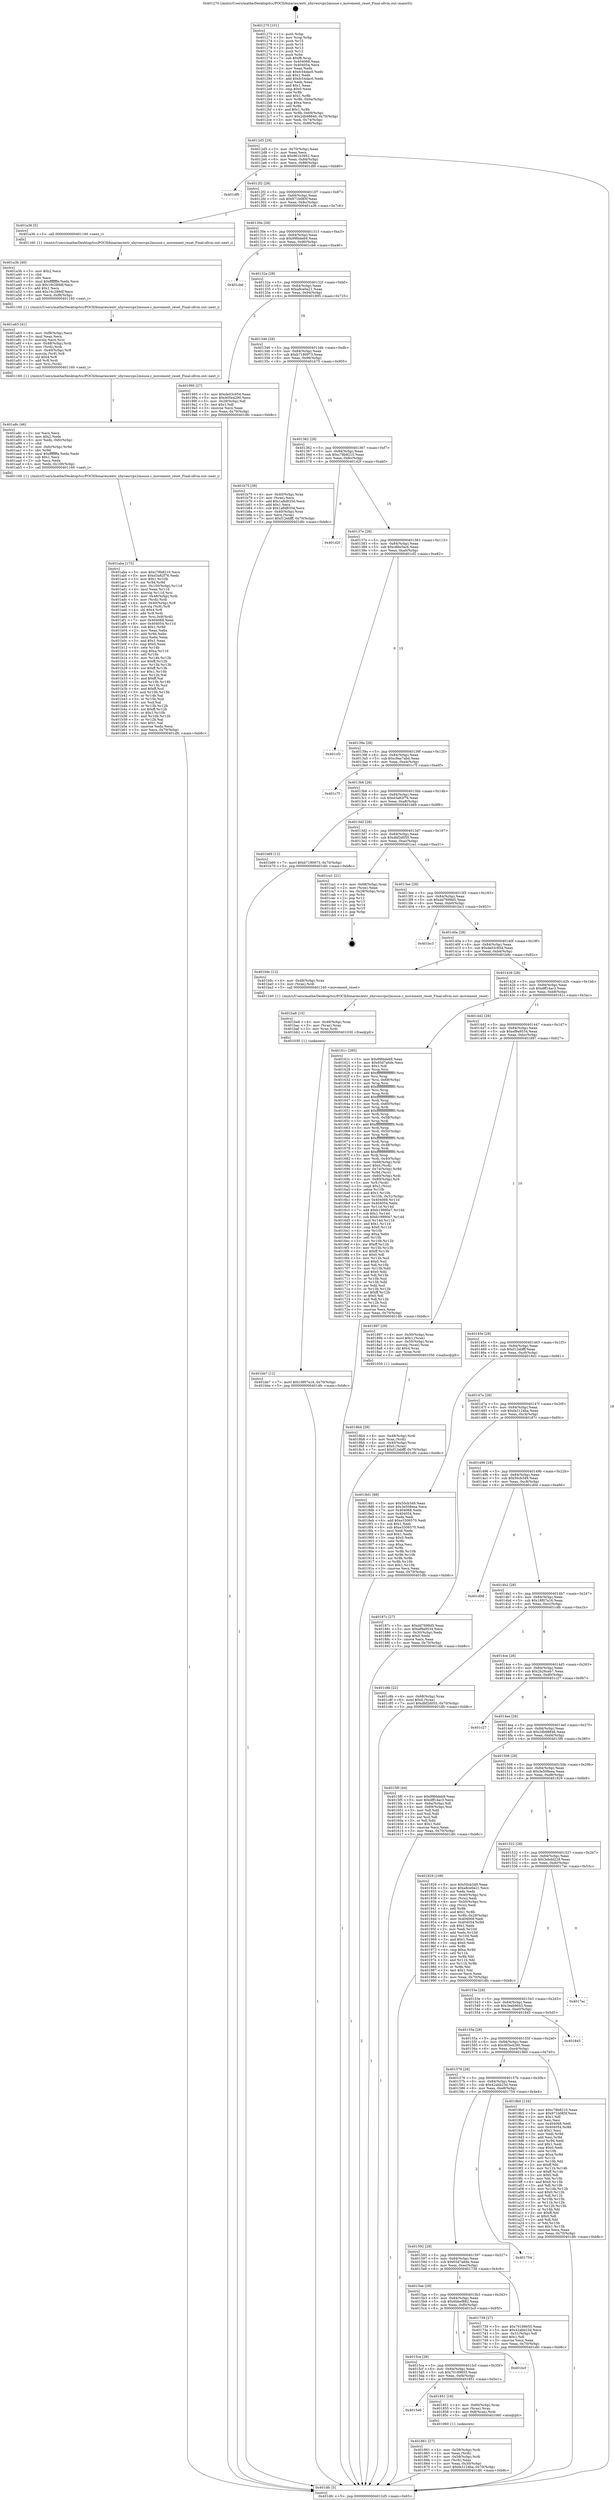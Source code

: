digraph "0x401270" {
  label = "0x401270 (/mnt/c/Users/mathe/Desktop/tcc/POCII/binaries/extr_xhyvesrcps2mouse.c_movement_reset_Final-ollvm.out::main(0))"
  labelloc = "t"
  node[shape=record]

  Entry [label="",width=0.3,height=0.3,shape=circle,fillcolor=black,style=filled]
  "0x4012d5" [label="{
     0x4012d5 [29]\l
     | [instrs]\l
     &nbsp;&nbsp;0x4012d5 \<+3\>: mov -0x70(%rbp),%eax\l
     &nbsp;&nbsp;0x4012d8 \<+2\>: mov %eax,%ecx\l
     &nbsp;&nbsp;0x4012da \<+6\>: sub $0x961b3952,%ecx\l
     &nbsp;&nbsp;0x4012e0 \<+6\>: mov %eax,-0x84(%rbp)\l
     &nbsp;&nbsp;0x4012e6 \<+6\>: mov %ecx,-0x88(%rbp)\l
     &nbsp;&nbsp;0x4012ec \<+6\>: je 0000000000401df0 \<main+0xb80\>\l
  }"]
  "0x401df0" [label="{
     0x401df0\l
  }", style=dashed]
  "0x4012f2" [label="{
     0x4012f2 [28]\l
     | [instrs]\l
     &nbsp;&nbsp;0x4012f2 \<+5\>: jmp 00000000004012f7 \<main+0x87\>\l
     &nbsp;&nbsp;0x4012f7 \<+6\>: mov -0x84(%rbp),%eax\l
     &nbsp;&nbsp;0x4012fd \<+5\>: sub $0x971b085f,%eax\l
     &nbsp;&nbsp;0x401302 \<+6\>: mov %eax,-0x8c(%rbp)\l
     &nbsp;&nbsp;0x401308 \<+6\>: je 0000000000401a36 \<main+0x7c6\>\l
  }"]
  Exit [label="",width=0.3,height=0.3,shape=circle,fillcolor=black,style=filled,peripheries=2]
  "0x401a36" [label="{
     0x401a36 [5]\l
     | [instrs]\l
     &nbsp;&nbsp;0x401a36 \<+5\>: call 0000000000401160 \<next_i\>\l
     | [calls]\l
     &nbsp;&nbsp;0x401160 \{1\} (/mnt/c/Users/mathe/Desktop/tcc/POCII/binaries/extr_xhyvesrcps2mouse.c_movement_reset_Final-ollvm.out::next_i)\l
  }"]
  "0x40130e" [label="{
     0x40130e [28]\l
     | [instrs]\l
     &nbsp;&nbsp;0x40130e \<+5\>: jmp 0000000000401313 \<main+0xa3\>\l
     &nbsp;&nbsp;0x401313 \<+6\>: mov -0x84(%rbp),%eax\l
     &nbsp;&nbsp;0x401319 \<+5\>: sub $0x99fddeb9,%eax\l
     &nbsp;&nbsp;0x40131e \<+6\>: mov %eax,-0x90(%rbp)\l
     &nbsp;&nbsp;0x401324 \<+6\>: je 0000000000401cb6 \<main+0xa46\>\l
  }"]
  "0x401bb7" [label="{
     0x401bb7 [12]\l
     | [instrs]\l
     &nbsp;&nbsp;0x401bb7 \<+7\>: movl $0x18f07a16,-0x70(%rbp)\l
     &nbsp;&nbsp;0x401bbe \<+5\>: jmp 0000000000401dfc \<main+0xb8c\>\l
  }"]
  "0x401cb6" [label="{
     0x401cb6\l
  }", style=dashed]
  "0x40132a" [label="{
     0x40132a [28]\l
     | [instrs]\l
     &nbsp;&nbsp;0x40132a \<+5\>: jmp 000000000040132f \<main+0xbf\>\l
     &nbsp;&nbsp;0x40132f \<+6\>: mov -0x84(%rbp),%eax\l
     &nbsp;&nbsp;0x401335 \<+5\>: sub $0xa8ce0a21,%eax\l
     &nbsp;&nbsp;0x40133a \<+6\>: mov %eax,-0x94(%rbp)\l
     &nbsp;&nbsp;0x401340 \<+6\>: je 0000000000401995 \<main+0x725\>\l
  }"]
  "0x401ba8" [label="{
     0x401ba8 [15]\l
     | [instrs]\l
     &nbsp;&nbsp;0x401ba8 \<+4\>: mov -0x48(%rbp),%rax\l
     &nbsp;&nbsp;0x401bac \<+3\>: mov (%rax),%rax\l
     &nbsp;&nbsp;0x401baf \<+3\>: mov %rax,%rdi\l
     &nbsp;&nbsp;0x401bb2 \<+5\>: call 0000000000401030 \<free@plt\>\l
     | [calls]\l
     &nbsp;&nbsp;0x401030 \{1\} (unknown)\l
  }"]
  "0x401995" [label="{
     0x401995 [27]\l
     | [instrs]\l
     &nbsp;&nbsp;0x401995 \<+5\>: mov $0xde03c954,%eax\l
     &nbsp;&nbsp;0x40199a \<+5\>: mov $0x405e4290,%ecx\l
     &nbsp;&nbsp;0x40199f \<+3\>: mov -0x29(%rbp),%dl\l
     &nbsp;&nbsp;0x4019a2 \<+3\>: test $0x1,%dl\l
     &nbsp;&nbsp;0x4019a5 \<+3\>: cmovne %ecx,%eax\l
     &nbsp;&nbsp;0x4019a8 \<+3\>: mov %eax,-0x70(%rbp)\l
     &nbsp;&nbsp;0x4019ab \<+5\>: jmp 0000000000401dfc \<main+0xb8c\>\l
  }"]
  "0x401346" [label="{
     0x401346 [28]\l
     | [instrs]\l
     &nbsp;&nbsp;0x401346 \<+5\>: jmp 000000000040134b \<main+0xdb\>\l
     &nbsp;&nbsp;0x40134b \<+6\>: mov -0x84(%rbp),%eax\l
     &nbsp;&nbsp;0x401351 \<+5\>: sub $0xb7180973,%eax\l
     &nbsp;&nbsp;0x401356 \<+6\>: mov %eax,-0x98(%rbp)\l
     &nbsp;&nbsp;0x40135c \<+6\>: je 0000000000401b75 \<main+0x905\>\l
  }"]
  "0x401aba" [label="{
     0x401aba [175]\l
     | [instrs]\l
     &nbsp;&nbsp;0x401aba \<+5\>: mov $0xc78b8210,%ecx\l
     &nbsp;&nbsp;0x401abf \<+5\>: mov $0xd3a82f76,%edx\l
     &nbsp;&nbsp;0x401ac4 \<+3\>: mov $0x1,%r10b\l
     &nbsp;&nbsp;0x401ac7 \<+3\>: xor %r9d,%r9d\l
     &nbsp;&nbsp;0x401aca \<+7\>: mov -0x100(%rbp),%r11d\l
     &nbsp;&nbsp;0x401ad1 \<+4\>: imul %eax,%r11d\l
     &nbsp;&nbsp;0x401ad5 \<+3\>: movslq %r11d,%rsi\l
     &nbsp;&nbsp;0x401ad8 \<+4\>: mov -0x48(%rbp),%rdi\l
     &nbsp;&nbsp;0x401adc \<+3\>: mov (%rdi),%rdi\l
     &nbsp;&nbsp;0x401adf \<+4\>: mov -0x40(%rbp),%r8\l
     &nbsp;&nbsp;0x401ae3 \<+3\>: movslq (%r8),%r8\l
     &nbsp;&nbsp;0x401ae6 \<+4\>: shl $0x4,%r8\l
     &nbsp;&nbsp;0x401aea \<+3\>: add %r8,%rdi\l
     &nbsp;&nbsp;0x401aed \<+4\>: mov %rsi,0x8(%rdi)\l
     &nbsp;&nbsp;0x401af1 \<+7\>: mov 0x404068,%eax\l
     &nbsp;&nbsp;0x401af8 \<+8\>: mov 0x404054,%r11d\l
     &nbsp;&nbsp;0x401b00 \<+4\>: sub $0x1,%r9d\l
     &nbsp;&nbsp;0x401b04 \<+2\>: mov %eax,%ebx\l
     &nbsp;&nbsp;0x401b06 \<+3\>: add %r9d,%ebx\l
     &nbsp;&nbsp;0x401b09 \<+3\>: imul %ebx,%eax\l
     &nbsp;&nbsp;0x401b0c \<+3\>: and $0x1,%eax\l
     &nbsp;&nbsp;0x401b0f \<+3\>: cmp $0x0,%eax\l
     &nbsp;&nbsp;0x401b12 \<+4\>: sete %r14b\l
     &nbsp;&nbsp;0x401b16 \<+4\>: cmp $0xa,%r11d\l
     &nbsp;&nbsp;0x401b1a \<+4\>: setl %r15b\l
     &nbsp;&nbsp;0x401b1e \<+3\>: mov %r14b,%r12b\l
     &nbsp;&nbsp;0x401b21 \<+4\>: xor $0xff,%r12b\l
     &nbsp;&nbsp;0x401b25 \<+3\>: mov %r15b,%r13b\l
     &nbsp;&nbsp;0x401b28 \<+4\>: xor $0xff,%r13b\l
     &nbsp;&nbsp;0x401b2c \<+4\>: xor $0x1,%r10b\l
     &nbsp;&nbsp;0x401b30 \<+3\>: mov %r12b,%al\l
     &nbsp;&nbsp;0x401b33 \<+2\>: and $0xff,%al\l
     &nbsp;&nbsp;0x401b35 \<+3\>: and %r10b,%r14b\l
     &nbsp;&nbsp;0x401b38 \<+3\>: mov %r13b,%sil\l
     &nbsp;&nbsp;0x401b3b \<+4\>: and $0xff,%sil\l
     &nbsp;&nbsp;0x401b3f \<+3\>: and %r10b,%r15b\l
     &nbsp;&nbsp;0x401b42 \<+3\>: or %r14b,%al\l
     &nbsp;&nbsp;0x401b45 \<+3\>: or %r15b,%sil\l
     &nbsp;&nbsp;0x401b48 \<+3\>: xor %sil,%al\l
     &nbsp;&nbsp;0x401b4b \<+3\>: or %r13b,%r12b\l
     &nbsp;&nbsp;0x401b4e \<+4\>: xor $0xff,%r12b\l
     &nbsp;&nbsp;0x401b52 \<+4\>: or $0x1,%r10b\l
     &nbsp;&nbsp;0x401b56 \<+3\>: and %r10b,%r12b\l
     &nbsp;&nbsp;0x401b59 \<+3\>: or %r12b,%al\l
     &nbsp;&nbsp;0x401b5c \<+2\>: test $0x1,%al\l
     &nbsp;&nbsp;0x401b5e \<+3\>: cmovne %edx,%ecx\l
     &nbsp;&nbsp;0x401b61 \<+3\>: mov %ecx,-0x70(%rbp)\l
     &nbsp;&nbsp;0x401b64 \<+5\>: jmp 0000000000401dfc \<main+0xb8c\>\l
  }"]
  "0x401b75" [label="{
     0x401b75 [39]\l
     | [instrs]\l
     &nbsp;&nbsp;0x401b75 \<+4\>: mov -0x40(%rbp),%rax\l
     &nbsp;&nbsp;0x401b79 \<+2\>: mov (%rax),%ecx\l
     &nbsp;&nbsp;0x401b7b \<+6\>: add $0x1a8d835d,%ecx\l
     &nbsp;&nbsp;0x401b81 \<+3\>: add $0x1,%ecx\l
     &nbsp;&nbsp;0x401b84 \<+6\>: sub $0x1a8d835d,%ecx\l
     &nbsp;&nbsp;0x401b8a \<+4\>: mov -0x40(%rbp),%rax\l
     &nbsp;&nbsp;0x401b8e \<+2\>: mov %ecx,(%rax)\l
     &nbsp;&nbsp;0x401b90 \<+7\>: movl $0xf12ebfff,-0x70(%rbp)\l
     &nbsp;&nbsp;0x401b97 \<+5\>: jmp 0000000000401dfc \<main+0xb8c\>\l
  }"]
  "0x401362" [label="{
     0x401362 [28]\l
     | [instrs]\l
     &nbsp;&nbsp;0x401362 \<+5\>: jmp 0000000000401367 \<main+0xf7\>\l
     &nbsp;&nbsp;0x401367 \<+6\>: mov -0x84(%rbp),%eax\l
     &nbsp;&nbsp;0x40136d \<+5\>: sub $0xc78b8210,%eax\l
     &nbsp;&nbsp;0x401372 \<+6\>: mov %eax,-0x9c(%rbp)\l
     &nbsp;&nbsp;0x401378 \<+6\>: je 0000000000401d2f \<main+0xabf\>\l
  }"]
  "0x401a8c" [label="{
     0x401a8c [46]\l
     | [instrs]\l
     &nbsp;&nbsp;0x401a8c \<+2\>: xor %ecx,%ecx\l
     &nbsp;&nbsp;0x401a8e \<+5\>: mov $0x2,%edx\l
     &nbsp;&nbsp;0x401a93 \<+6\>: mov %edx,-0xfc(%rbp)\l
     &nbsp;&nbsp;0x401a99 \<+1\>: cltd\l
     &nbsp;&nbsp;0x401a9a \<+7\>: mov -0xfc(%rbp),%r9d\l
     &nbsp;&nbsp;0x401aa1 \<+3\>: idiv %r9d\l
     &nbsp;&nbsp;0x401aa4 \<+6\>: imul $0xfffffffe,%edx,%edx\l
     &nbsp;&nbsp;0x401aaa \<+3\>: sub $0x1,%ecx\l
     &nbsp;&nbsp;0x401aad \<+2\>: sub %ecx,%edx\l
     &nbsp;&nbsp;0x401aaf \<+6\>: mov %edx,-0x100(%rbp)\l
     &nbsp;&nbsp;0x401ab5 \<+5\>: call 0000000000401160 \<next_i\>\l
     | [calls]\l
     &nbsp;&nbsp;0x401160 \{1\} (/mnt/c/Users/mathe/Desktop/tcc/POCII/binaries/extr_xhyvesrcps2mouse.c_movement_reset_Final-ollvm.out::next_i)\l
  }"]
  "0x401d2f" [label="{
     0x401d2f\l
  }", style=dashed]
  "0x40137e" [label="{
     0x40137e [28]\l
     | [instrs]\l
     &nbsp;&nbsp;0x40137e \<+5\>: jmp 0000000000401383 \<main+0x113\>\l
     &nbsp;&nbsp;0x401383 \<+6\>: mov -0x84(%rbp),%eax\l
     &nbsp;&nbsp;0x401389 \<+5\>: sub $0xc88e5ac6,%eax\l
     &nbsp;&nbsp;0x40138e \<+6\>: mov %eax,-0xa0(%rbp)\l
     &nbsp;&nbsp;0x401394 \<+6\>: je 0000000000401cf2 \<main+0xa82\>\l
  }"]
  "0x401a63" [label="{
     0x401a63 [41]\l
     | [instrs]\l
     &nbsp;&nbsp;0x401a63 \<+6\>: mov -0xf8(%rbp),%ecx\l
     &nbsp;&nbsp;0x401a69 \<+3\>: imul %eax,%ecx\l
     &nbsp;&nbsp;0x401a6c \<+3\>: movslq %ecx,%rsi\l
     &nbsp;&nbsp;0x401a6f \<+4\>: mov -0x48(%rbp),%rdi\l
     &nbsp;&nbsp;0x401a73 \<+3\>: mov (%rdi),%rdi\l
     &nbsp;&nbsp;0x401a76 \<+4\>: mov -0x40(%rbp),%r8\l
     &nbsp;&nbsp;0x401a7a \<+3\>: movslq (%r8),%r8\l
     &nbsp;&nbsp;0x401a7d \<+4\>: shl $0x4,%r8\l
     &nbsp;&nbsp;0x401a81 \<+3\>: add %r8,%rdi\l
     &nbsp;&nbsp;0x401a84 \<+3\>: mov %rsi,(%rdi)\l
     &nbsp;&nbsp;0x401a87 \<+5\>: call 0000000000401160 \<next_i\>\l
     | [calls]\l
     &nbsp;&nbsp;0x401160 \{1\} (/mnt/c/Users/mathe/Desktop/tcc/POCII/binaries/extr_xhyvesrcps2mouse.c_movement_reset_Final-ollvm.out::next_i)\l
  }"]
  "0x401cf2" [label="{
     0x401cf2\l
  }", style=dashed]
  "0x40139a" [label="{
     0x40139a [28]\l
     | [instrs]\l
     &nbsp;&nbsp;0x40139a \<+5\>: jmp 000000000040139f \<main+0x12f\>\l
     &nbsp;&nbsp;0x40139f \<+6\>: mov -0x84(%rbp),%eax\l
     &nbsp;&nbsp;0x4013a5 \<+5\>: sub $0xc9aa7abd,%eax\l
     &nbsp;&nbsp;0x4013aa \<+6\>: mov %eax,-0xa4(%rbp)\l
     &nbsp;&nbsp;0x4013b0 \<+6\>: je 0000000000401c7f \<main+0xa0f\>\l
  }"]
  "0x401a3b" [label="{
     0x401a3b [40]\l
     | [instrs]\l
     &nbsp;&nbsp;0x401a3b \<+5\>: mov $0x2,%ecx\l
     &nbsp;&nbsp;0x401a40 \<+1\>: cltd\l
     &nbsp;&nbsp;0x401a41 \<+2\>: idiv %ecx\l
     &nbsp;&nbsp;0x401a43 \<+6\>: imul $0xfffffffe,%edx,%ecx\l
     &nbsp;&nbsp;0x401a49 \<+6\>: sub $0x16c289df,%ecx\l
     &nbsp;&nbsp;0x401a4f \<+3\>: add $0x1,%ecx\l
     &nbsp;&nbsp;0x401a52 \<+6\>: add $0x16c289df,%ecx\l
     &nbsp;&nbsp;0x401a58 \<+6\>: mov %ecx,-0xf8(%rbp)\l
     &nbsp;&nbsp;0x401a5e \<+5\>: call 0000000000401160 \<next_i\>\l
     | [calls]\l
     &nbsp;&nbsp;0x401160 \{1\} (/mnt/c/Users/mathe/Desktop/tcc/POCII/binaries/extr_xhyvesrcps2mouse.c_movement_reset_Final-ollvm.out::next_i)\l
  }"]
  "0x401c7f" [label="{
     0x401c7f\l
  }", style=dashed]
  "0x4013b6" [label="{
     0x4013b6 [28]\l
     | [instrs]\l
     &nbsp;&nbsp;0x4013b6 \<+5\>: jmp 00000000004013bb \<main+0x14b\>\l
     &nbsp;&nbsp;0x4013bb \<+6\>: mov -0x84(%rbp),%eax\l
     &nbsp;&nbsp;0x4013c1 \<+5\>: sub $0xd3a82f76,%eax\l
     &nbsp;&nbsp;0x4013c6 \<+6\>: mov %eax,-0xa8(%rbp)\l
     &nbsp;&nbsp;0x4013cc \<+6\>: je 0000000000401b69 \<main+0x8f9\>\l
  }"]
  "0x4018b4" [label="{
     0x4018b4 [29]\l
     | [instrs]\l
     &nbsp;&nbsp;0x4018b4 \<+4\>: mov -0x48(%rbp),%rdi\l
     &nbsp;&nbsp;0x4018b8 \<+3\>: mov %rax,(%rdi)\l
     &nbsp;&nbsp;0x4018bb \<+4\>: mov -0x40(%rbp),%rax\l
     &nbsp;&nbsp;0x4018bf \<+6\>: movl $0x0,(%rax)\l
     &nbsp;&nbsp;0x4018c5 \<+7\>: movl $0xf12ebfff,-0x70(%rbp)\l
     &nbsp;&nbsp;0x4018cc \<+5\>: jmp 0000000000401dfc \<main+0xb8c\>\l
  }"]
  "0x401b69" [label="{
     0x401b69 [12]\l
     | [instrs]\l
     &nbsp;&nbsp;0x401b69 \<+7\>: movl $0xb7180973,-0x70(%rbp)\l
     &nbsp;&nbsp;0x401b70 \<+5\>: jmp 0000000000401dfc \<main+0xb8c\>\l
  }"]
  "0x4013d2" [label="{
     0x4013d2 [28]\l
     | [instrs]\l
     &nbsp;&nbsp;0x4013d2 \<+5\>: jmp 00000000004013d7 \<main+0x167\>\l
     &nbsp;&nbsp;0x4013d7 \<+6\>: mov -0x84(%rbp),%eax\l
     &nbsp;&nbsp;0x4013dd \<+5\>: sub $0xdbf2d055,%eax\l
     &nbsp;&nbsp;0x4013e2 \<+6\>: mov %eax,-0xac(%rbp)\l
     &nbsp;&nbsp;0x4013e8 \<+6\>: je 0000000000401ca1 \<main+0xa31\>\l
  }"]
  "0x401861" [label="{
     0x401861 [27]\l
     | [instrs]\l
     &nbsp;&nbsp;0x401861 \<+4\>: mov -0x58(%rbp),%rdi\l
     &nbsp;&nbsp;0x401865 \<+2\>: mov %eax,(%rdi)\l
     &nbsp;&nbsp;0x401867 \<+4\>: mov -0x58(%rbp),%rdi\l
     &nbsp;&nbsp;0x40186b \<+2\>: mov (%rdi),%eax\l
     &nbsp;&nbsp;0x40186d \<+3\>: mov %eax,-0x30(%rbp)\l
     &nbsp;&nbsp;0x401870 \<+7\>: movl $0xfa3124ba,-0x70(%rbp)\l
     &nbsp;&nbsp;0x401877 \<+5\>: jmp 0000000000401dfc \<main+0xb8c\>\l
  }"]
  "0x401ca1" [label="{
     0x401ca1 [21]\l
     | [instrs]\l
     &nbsp;&nbsp;0x401ca1 \<+4\>: mov -0x68(%rbp),%rax\l
     &nbsp;&nbsp;0x401ca5 \<+2\>: mov (%rax),%eax\l
     &nbsp;&nbsp;0x401ca7 \<+4\>: lea -0x28(%rbp),%rsp\l
     &nbsp;&nbsp;0x401cab \<+1\>: pop %rbx\l
     &nbsp;&nbsp;0x401cac \<+2\>: pop %r12\l
     &nbsp;&nbsp;0x401cae \<+2\>: pop %r13\l
     &nbsp;&nbsp;0x401cb0 \<+2\>: pop %r14\l
     &nbsp;&nbsp;0x401cb2 \<+2\>: pop %r15\l
     &nbsp;&nbsp;0x401cb4 \<+1\>: pop %rbp\l
     &nbsp;&nbsp;0x401cb5 \<+1\>: ret\l
  }"]
  "0x4013ee" [label="{
     0x4013ee [28]\l
     | [instrs]\l
     &nbsp;&nbsp;0x4013ee \<+5\>: jmp 00000000004013f3 \<main+0x183\>\l
     &nbsp;&nbsp;0x4013f3 \<+6\>: mov -0x84(%rbp),%eax\l
     &nbsp;&nbsp;0x4013f9 \<+5\>: sub $0xdd7699d5,%eax\l
     &nbsp;&nbsp;0x4013fe \<+6\>: mov %eax,-0xb0(%rbp)\l
     &nbsp;&nbsp;0x401404 \<+6\>: je 0000000000401bc3 \<main+0x953\>\l
  }"]
  "0x4015e6" [label="{
     0x4015e6\l
  }", style=dashed]
  "0x401bc3" [label="{
     0x401bc3\l
  }", style=dashed]
  "0x40140a" [label="{
     0x40140a [28]\l
     | [instrs]\l
     &nbsp;&nbsp;0x40140a \<+5\>: jmp 000000000040140f \<main+0x19f\>\l
     &nbsp;&nbsp;0x40140f \<+6\>: mov -0x84(%rbp),%eax\l
     &nbsp;&nbsp;0x401415 \<+5\>: sub $0xde03c954,%eax\l
     &nbsp;&nbsp;0x40141a \<+6\>: mov %eax,-0xb4(%rbp)\l
     &nbsp;&nbsp;0x401420 \<+6\>: je 0000000000401b9c \<main+0x92c\>\l
  }"]
  "0x401851" [label="{
     0x401851 [16]\l
     | [instrs]\l
     &nbsp;&nbsp;0x401851 \<+4\>: mov -0x60(%rbp),%rax\l
     &nbsp;&nbsp;0x401855 \<+3\>: mov (%rax),%rax\l
     &nbsp;&nbsp;0x401858 \<+4\>: mov 0x8(%rax),%rdi\l
     &nbsp;&nbsp;0x40185c \<+5\>: call 0000000000401060 \<atoi@plt\>\l
     | [calls]\l
     &nbsp;&nbsp;0x401060 \{1\} (unknown)\l
  }"]
  "0x401b9c" [label="{
     0x401b9c [12]\l
     | [instrs]\l
     &nbsp;&nbsp;0x401b9c \<+4\>: mov -0x48(%rbp),%rax\l
     &nbsp;&nbsp;0x401ba0 \<+3\>: mov (%rax),%rdi\l
     &nbsp;&nbsp;0x401ba3 \<+5\>: call 0000000000401240 \<movement_reset\>\l
     | [calls]\l
     &nbsp;&nbsp;0x401240 \{1\} (/mnt/c/Users/mathe/Desktop/tcc/POCII/binaries/extr_xhyvesrcps2mouse.c_movement_reset_Final-ollvm.out::movement_reset)\l
  }"]
  "0x401426" [label="{
     0x401426 [28]\l
     | [instrs]\l
     &nbsp;&nbsp;0x401426 \<+5\>: jmp 000000000040142b \<main+0x1bb\>\l
     &nbsp;&nbsp;0x40142b \<+6\>: mov -0x84(%rbp),%eax\l
     &nbsp;&nbsp;0x401431 \<+5\>: sub $0xdff14ac3,%eax\l
     &nbsp;&nbsp;0x401436 \<+6\>: mov %eax,-0xb8(%rbp)\l
     &nbsp;&nbsp;0x40143c \<+6\>: je 000000000040161c \<main+0x3ac\>\l
  }"]
  "0x4015ca" [label="{
     0x4015ca [28]\l
     | [instrs]\l
     &nbsp;&nbsp;0x4015ca \<+5\>: jmp 00000000004015cf \<main+0x35f\>\l
     &nbsp;&nbsp;0x4015cf \<+6\>: mov -0x84(%rbp),%eax\l
     &nbsp;&nbsp;0x4015d5 \<+5\>: sub $0x70189655,%eax\l
     &nbsp;&nbsp;0x4015da \<+6\>: mov %eax,-0xf4(%rbp)\l
     &nbsp;&nbsp;0x4015e0 \<+6\>: je 0000000000401851 \<main+0x5e1\>\l
  }"]
  "0x40161c" [label="{
     0x40161c [285]\l
     | [instrs]\l
     &nbsp;&nbsp;0x40161c \<+5\>: mov $0x99fddeb9,%eax\l
     &nbsp;&nbsp;0x401621 \<+5\>: mov $0x65d7a6de,%ecx\l
     &nbsp;&nbsp;0x401626 \<+2\>: mov $0x1,%dl\l
     &nbsp;&nbsp;0x401628 \<+3\>: mov %rsp,%rsi\l
     &nbsp;&nbsp;0x40162b \<+4\>: add $0xfffffffffffffff0,%rsi\l
     &nbsp;&nbsp;0x40162f \<+3\>: mov %rsi,%rsp\l
     &nbsp;&nbsp;0x401632 \<+4\>: mov %rsi,-0x68(%rbp)\l
     &nbsp;&nbsp;0x401636 \<+3\>: mov %rsp,%rsi\l
     &nbsp;&nbsp;0x401639 \<+4\>: add $0xfffffffffffffff0,%rsi\l
     &nbsp;&nbsp;0x40163d \<+3\>: mov %rsi,%rsp\l
     &nbsp;&nbsp;0x401640 \<+3\>: mov %rsp,%rdi\l
     &nbsp;&nbsp;0x401643 \<+4\>: add $0xfffffffffffffff0,%rdi\l
     &nbsp;&nbsp;0x401647 \<+3\>: mov %rdi,%rsp\l
     &nbsp;&nbsp;0x40164a \<+4\>: mov %rdi,-0x60(%rbp)\l
     &nbsp;&nbsp;0x40164e \<+3\>: mov %rsp,%rdi\l
     &nbsp;&nbsp;0x401651 \<+4\>: add $0xfffffffffffffff0,%rdi\l
     &nbsp;&nbsp;0x401655 \<+3\>: mov %rdi,%rsp\l
     &nbsp;&nbsp;0x401658 \<+4\>: mov %rdi,-0x58(%rbp)\l
     &nbsp;&nbsp;0x40165c \<+3\>: mov %rsp,%rdi\l
     &nbsp;&nbsp;0x40165f \<+4\>: add $0xfffffffffffffff0,%rdi\l
     &nbsp;&nbsp;0x401663 \<+3\>: mov %rdi,%rsp\l
     &nbsp;&nbsp;0x401666 \<+4\>: mov %rdi,-0x50(%rbp)\l
     &nbsp;&nbsp;0x40166a \<+3\>: mov %rsp,%rdi\l
     &nbsp;&nbsp;0x40166d \<+4\>: add $0xfffffffffffffff0,%rdi\l
     &nbsp;&nbsp;0x401671 \<+3\>: mov %rdi,%rsp\l
     &nbsp;&nbsp;0x401674 \<+4\>: mov %rdi,-0x48(%rbp)\l
     &nbsp;&nbsp;0x401678 \<+3\>: mov %rsp,%rdi\l
     &nbsp;&nbsp;0x40167b \<+4\>: add $0xfffffffffffffff0,%rdi\l
     &nbsp;&nbsp;0x40167f \<+3\>: mov %rdi,%rsp\l
     &nbsp;&nbsp;0x401682 \<+4\>: mov %rdi,-0x40(%rbp)\l
     &nbsp;&nbsp;0x401686 \<+4\>: mov -0x68(%rbp),%rdi\l
     &nbsp;&nbsp;0x40168a \<+6\>: movl $0x0,(%rdi)\l
     &nbsp;&nbsp;0x401690 \<+4\>: mov -0x74(%rbp),%r8d\l
     &nbsp;&nbsp;0x401694 \<+3\>: mov %r8d,(%rsi)\l
     &nbsp;&nbsp;0x401697 \<+4\>: mov -0x60(%rbp),%rdi\l
     &nbsp;&nbsp;0x40169b \<+4\>: mov -0x80(%rbp),%r9\l
     &nbsp;&nbsp;0x40169f \<+3\>: mov %r9,(%rdi)\l
     &nbsp;&nbsp;0x4016a2 \<+3\>: cmpl $0x2,(%rsi)\l
     &nbsp;&nbsp;0x4016a5 \<+4\>: setne %r10b\l
     &nbsp;&nbsp;0x4016a9 \<+4\>: and $0x1,%r10b\l
     &nbsp;&nbsp;0x4016ad \<+4\>: mov %r10b,-0x31(%rbp)\l
     &nbsp;&nbsp;0x4016b1 \<+8\>: mov 0x404068,%r11d\l
     &nbsp;&nbsp;0x4016b9 \<+7\>: mov 0x404054,%ebx\l
     &nbsp;&nbsp;0x4016c0 \<+3\>: mov %r11d,%r14d\l
     &nbsp;&nbsp;0x4016c3 \<+7\>: add $0xb19990e7,%r14d\l
     &nbsp;&nbsp;0x4016ca \<+4\>: sub $0x1,%r14d\l
     &nbsp;&nbsp;0x4016ce \<+7\>: sub $0xb19990e7,%r14d\l
     &nbsp;&nbsp;0x4016d5 \<+4\>: imul %r14d,%r11d\l
     &nbsp;&nbsp;0x4016d9 \<+4\>: and $0x1,%r11d\l
     &nbsp;&nbsp;0x4016dd \<+4\>: cmp $0x0,%r11d\l
     &nbsp;&nbsp;0x4016e1 \<+4\>: sete %r10b\l
     &nbsp;&nbsp;0x4016e5 \<+3\>: cmp $0xa,%ebx\l
     &nbsp;&nbsp;0x4016e8 \<+4\>: setl %r15b\l
     &nbsp;&nbsp;0x4016ec \<+3\>: mov %r10b,%r12b\l
     &nbsp;&nbsp;0x4016ef \<+4\>: xor $0xff,%r12b\l
     &nbsp;&nbsp;0x4016f3 \<+3\>: mov %r15b,%r13b\l
     &nbsp;&nbsp;0x4016f6 \<+4\>: xor $0xff,%r13b\l
     &nbsp;&nbsp;0x4016fa \<+3\>: xor $0x0,%dl\l
     &nbsp;&nbsp;0x4016fd \<+3\>: mov %r12b,%sil\l
     &nbsp;&nbsp;0x401700 \<+4\>: and $0x0,%sil\l
     &nbsp;&nbsp;0x401704 \<+3\>: and %dl,%r10b\l
     &nbsp;&nbsp;0x401707 \<+3\>: mov %r13b,%dil\l
     &nbsp;&nbsp;0x40170a \<+4\>: and $0x0,%dil\l
     &nbsp;&nbsp;0x40170e \<+3\>: and %dl,%r15b\l
     &nbsp;&nbsp;0x401711 \<+3\>: or %r10b,%sil\l
     &nbsp;&nbsp;0x401714 \<+3\>: or %r15b,%dil\l
     &nbsp;&nbsp;0x401717 \<+3\>: xor %dil,%sil\l
     &nbsp;&nbsp;0x40171a \<+3\>: or %r13b,%r12b\l
     &nbsp;&nbsp;0x40171d \<+4\>: xor $0xff,%r12b\l
     &nbsp;&nbsp;0x401721 \<+3\>: or $0x0,%dl\l
     &nbsp;&nbsp;0x401724 \<+3\>: and %dl,%r12b\l
     &nbsp;&nbsp;0x401727 \<+3\>: or %r12b,%sil\l
     &nbsp;&nbsp;0x40172a \<+4\>: test $0x1,%sil\l
     &nbsp;&nbsp;0x40172e \<+3\>: cmovne %ecx,%eax\l
     &nbsp;&nbsp;0x401731 \<+3\>: mov %eax,-0x70(%rbp)\l
     &nbsp;&nbsp;0x401734 \<+5\>: jmp 0000000000401dfc \<main+0xb8c\>\l
  }"]
  "0x401442" [label="{
     0x401442 [28]\l
     | [instrs]\l
     &nbsp;&nbsp;0x401442 \<+5\>: jmp 0000000000401447 \<main+0x1d7\>\l
     &nbsp;&nbsp;0x401447 \<+6\>: mov -0x84(%rbp),%eax\l
     &nbsp;&nbsp;0x40144d \<+5\>: sub $0xef9a9534,%eax\l
     &nbsp;&nbsp;0x401452 \<+6\>: mov %eax,-0xbc(%rbp)\l
     &nbsp;&nbsp;0x401458 \<+6\>: je 0000000000401897 \<main+0x627\>\l
  }"]
  "0x401bcf" [label="{
     0x401bcf\l
  }", style=dashed]
  "0x401897" [label="{
     0x401897 [29]\l
     | [instrs]\l
     &nbsp;&nbsp;0x401897 \<+4\>: mov -0x50(%rbp),%rax\l
     &nbsp;&nbsp;0x40189b \<+6\>: movl $0x1,(%rax)\l
     &nbsp;&nbsp;0x4018a1 \<+4\>: mov -0x50(%rbp),%rax\l
     &nbsp;&nbsp;0x4018a5 \<+3\>: movslq (%rax),%rax\l
     &nbsp;&nbsp;0x4018a8 \<+4\>: shl $0x4,%rax\l
     &nbsp;&nbsp;0x4018ac \<+3\>: mov %rax,%rdi\l
     &nbsp;&nbsp;0x4018af \<+5\>: call 0000000000401050 \<malloc@plt\>\l
     | [calls]\l
     &nbsp;&nbsp;0x401050 \{1\} (unknown)\l
  }"]
  "0x40145e" [label="{
     0x40145e [28]\l
     | [instrs]\l
     &nbsp;&nbsp;0x40145e \<+5\>: jmp 0000000000401463 \<main+0x1f3\>\l
     &nbsp;&nbsp;0x401463 \<+6\>: mov -0x84(%rbp),%eax\l
     &nbsp;&nbsp;0x401469 \<+5\>: sub $0xf12ebfff,%eax\l
     &nbsp;&nbsp;0x40146e \<+6\>: mov %eax,-0xc0(%rbp)\l
     &nbsp;&nbsp;0x401474 \<+6\>: je 00000000004018d1 \<main+0x661\>\l
  }"]
  "0x4015ae" [label="{
     0x4015ae [28]\l
     | [instrs]\l
     &nbsp;&nbsp;0x4015ae \<+5\>: jmp 00000000004015b3 \<main+0x343\>\l
     &nbsp;&nbsp;0x4015b3 \<+6\>: mov -0x84(%rbp),%eax\l
     &nbsp;&nbsp;0x4015b9 \<+5\>: sub $0x6bbef882,%eax\l
     &nbsp;&nbsp;0x4015be \<+6\>: mov %eax,-0xf0(%rbp)\l
     &nbsp;&nbsp;0x4015c4 \<+6\>: je 0000000000401bcf \<main+0x95f\>\l
  }"]
  "0x4018d1" [label="{
     0x4018d1 [88]\l
     | [instrs]\l
     &nbsp;&nbsp;0x4018d1 \<+5\>: mov $0x50cb349,%eax\l
     &nbsp;&nbsp;0x4018d6 \<+5\>: mov $0x3e508eea,%ecx\l
     &nbsp;&nbsp;0x4018db \<+7\>: mov 0x404068,%edx\l
     &nbsp;&nbsp;0x4018e2 \<+7\>: mov 0x404054,%esi\l
     &nbsp;&nbsp;0x4018e9 \<+2\>: mov %edx,%edi\l
     &nbsp;&nbsp;0x4018eb \<+6\>: add $0xe3306570,%edi\l
     &nbsp;&nbsp;0x4018f1 \<+3\>: sub $0x1,%edi\l
     &nbsp;&nbsp;0x4018f4 \<+6\>: sub $0xe3306570,%edi\l
     &nbsp;&nbsp;0x4018fa \<+3\>: imul %edi,%edx\l
     &nbsp;&nbsp;0x4018fd \<+3\>: and $0x1,%edx\l
     &nbsp;&nbsp;0x401900 \<+3\>: cmp $0x0,%edx\l
     &nbsp;&nbsp;0x401903 \<+4\>: sete %r8b\l
     &nbsp;&nbsp;0x401907 \<+3\>: cmp $0xa,%esi\l
     &nbsp;&nbsp;0x40190a \<+4\>: setl %r9b\l
     &nbsp;&nbsp;0x40190e \<+3\>: mov %r8b,%r10b\l
     &nbsp;&nbsp;0x401911 \<+3\>: and %r9b,%r10b\l
     &nbsp;&nbsp;0x401914 \<+3\>: xor %r9b,%r8b\l
     &nbsp;&nbsp;0x401917 \<+3\>: or %r8b,%r10b\l
     &nbsp;&nbsp;0x40191a \<+4\>: test $0x1,%r10b\l
     &nbsp;&nbsp;0x40191e \<+3\>: cmovne %ecx,%eax\l
     &nbsp;&nbsp;0x401921 \<+3\>: mov %eax,-0x70(%rbp)\l
     &nbsp;&nbsp;0x401924 \<+5\>: jmp 0000000000401dfc \<main+0xb8c\>\l
  }"]
  "0x40147a" [label="{
     0x40147a [28]\l
     | [instrs]\l
     &nbsp;&nbsp;0x40147a \<+5\>: jmp 000000000040147f \<main+0x20f\>\l
     &nbsp;&nbsp;0x40147f \<+6\>: mov -0x84(%rbp),%eax\l
     &nbsp;&nbsp;0x401485 \<+5\>: sub $0xfa3124ba,%eax\l
     &nbsp;&nbsp;0x40148a \<+6\>: mov %eax,-0xc4(%rbp)\l
     &nbsp;&nbsp;0x401490 \<+6\>: je 000000000040187c \<main+0x60c\>\l
  }"]
  "0x401739" [label="{
     0x401739 [27]\l
     | [instrs]\l
     &nbsp;&nbsp;0x401739 \<+5\>: mov $0x70189655,%eax\l
     &nbsp;&nbsp;0x40173e \<+5\>: mov $0x42abb23d,%ecx\l
     &nbsp;&nbsp;0x401743 \<+3\>: mov -0x31(%rbp),%dl\l
     &nbsp;&nbsp;0x401746 \<+3\>: test $0x1,%dl\l
     &nbsp;&nbsp;0x401749 \<+3\>: cmovne %ecx,%eax\l
     &nbsp;&nbsp;0x40174c \<+3\>: mov %eax,-0x70(%rbp)\l
     &nbsp;&nbsp;0x40174f \<+5\>: jmp 0000000000401dfc \<main+0xb8c\>\l
  }"]
  "0x40187c" [label="{
     0x40187c [27]\l
     | [instrs]\l
     &nbsp;&nbsp;0x40187c \<+5\>: mov $0xdd7699d5,%eax\l
     &nbsp;&nbsp;0x401881 \<+5\>: mov $0xef9a9534,%ecx\l
     &nbsp;&nbsp;0x401886 \<+3\>: mov -0x30(%rbp),%edx\l
     &nbsp;&nbsp;0x401889 \<+3\>: cmp $0x0,%edx\l
     &nbsp;&nbsp;0x40188c \<+3\>: cmove %ecx,%eax\l
     &nbsp;&nbsp;0x40188f \<+3\>: mov %eax,-0x70(%rbp)\l
     &nbsp;&nbsp;0x401892 \<+5\>: jmp 0000000000401dfc \<main+0xb8c\>\l
  }"]
  "0x401496" [label="{
     0x401496 [28]\l
     | [instrs]\l
     &nbsp;&nbsp;0x401496 \<+5\>: jmp 000000000040149b \<main+0x22b\>\l
     &nbsp;&nbsp;0x40149b \<+6\>: mov -0x84(%rbp),%eax\l
     &nbsp;&nbsp;0x4014a1 \<+5\>: sub $0x50cb349,%eax\l
     &nbsp;&nbsp;0x4014a6 \<+6\>: mov %eax,-0xc8(%rbp)\l
     &nbsp;&nbsp;0x4014ac \<+6\>: je 0000000000401d0d \<main+0xa9d\>\l
  }"]
  "0x401592" [label="{
     0x401592 [28]\l
     | [instrs]\l
     &nbsp;&nbsp;0x401592 \<+5\>: jmp 0000000000401597 \<main+0x327\>\l
     &nbsp;&nbsp;0x401597 \<+6\>: mov -0x84(%rbp),%eax\l
     &nbsp;&nbsp;0x40159d \<+5\>: sub $0x65d7a6de,%eax\l
     &nbsp;&nbsp;0x4015a2 \<+6\>: mov %eax,-0xec(%rbp)\l
     &nbsp;&nbsp;0x4015a8 \<+6\>: je 0000000000401739 \<main+0x4c9\>\l
  }"]
  "0x401d0d" [label="{
     0x401d0d\l
  }", style=dashed]
  "0x4014b2" [label="{
     0x4014b2 [28]\l
     | [instrs]\l
     &nbsp;&nbsp;0x4014b2 \<+5\>: jmp 00000000004014b7 \<main+0x247\>\l
     &nbsp;&nbsp;0x4014b7 \<+6\>: mov -0x84(%rbp),%eax\l
     &nbsp;&nbsp;0x4014bd \<+5\>: sub $0x18f07a16,%eax\l
     &nbsp;&nbsp;0x4014c2 \<+6\>: mov %eax,-0xcc(%rbp)\l
     &nbsp;&nbsp;0x4014c8 \<+6\>: je 0000000000401c8b \<main+0xa1b\>\l
  }"]
  "0x401754" [label="{
     0x401754\l
  }", style=dashed]
  "0x401c8b" [label="{
     0x401c8b [22]\l
     | [instrs]\l
     &nbsp;&nbsp;0x401c8b \<+4\>: mov -0x68(%rbp),%rax\l
     &nbsp;&nbsp;0x401c8f \<+6\>: movl $0x0,(%rax)\l
     &nbsp;&nbsp;0x401c95 \<+7\>: movl $0xdbf2d055,-0x70(%rbp)\l
     &nbsp;&nbsp;0x401c9c \<+5\>: jmp 0000000000401dfc \<main+0xb8c\>\l
  }"]
  "0x4014ce" [label="{
     0x4014ce [28]\l
     | [instrs]\l
     &nbsp;&nbsp;0x4014ce \<+5\>: jmp 00000000004014d3 \<main+0x263\>\l
     &nbsp;&nbsp;0x4014d3 \<+6\>: mov -0x84(%rbp),%eax\l
     &nbsp;&nbsp;0x4014d9 \<+5\>: sub $0x2b26ceb7,%eax\l
     &nbsp;&nbsp;0x4014de \<+6\>: mov %eax,-0xd0(%rbp)\l
     &nbsp;&nbsp;0x4014e4 \<+6\>: je 0000000000401c27 \<main+0x9b7\>\l
  }"]
  "0x401576" [label="{
     0x401576 [28]\l
     | [instrs]\l
     &nbsp;&nbsp;0x401576 \<+5\>: jmp 000000000040157b \<main+0x30b\>\l
     &nbsp;&nbsp;0x40157b \<+6\>: mov -0x84(%rbp),%eax\l
     &nbsp;&nbsp;0x401581 \<+5\>: sub $0x42abb23d,%eax\l
     &nbsp;&nbsp;0x401586 \<+6\>: mov %eax,-0xe8(%rbp)\l
     &nbsp;&nbsp;0x40158c \<+6\>: je 0000000000401754 \<main+0x4e4\>\l
  }"]
  "0x401c27" [label="{
     0x401c27\l
  }", style=dashed]
  "0x4014ea" [label="{
     0x4014ea [28]\l
     | [instrs]\l
     &nbsp;&nbsp;0x4014ea \<+5\>: jmp 00000000004014ef \<main+0x27f\>\l
     &nbsp;&nbsp;0x4014ef \<+6\>: mov -0x84(%rbp),%eax\l
     &nbsp;&nbsp;0x4014f5 \<+5\>: sub $0x2db98846,%eax\l
     &nbsp;&nbsp;0x4014fa \<+6\>: mov %eax,-0xd4(%rbp)\l
     &nbsp;&nbsp;0x401500 \<+6\>: je 00000000004015f0 \<main+0x380\>\l
  }"]
  "0x4019b0" [label="{
     0x4019b0 [134]\l
     | [instrs]\l
     &nbsp;&nbsp;0x4019b0 \<+5\>: mov $0xc78b8210,%eax\l
     &nbsp;&nbsp;0x4019b5 \<+5\>: mov $0x971b085f,%ecx\l
     &nbsp;&nbsp;0x4019ba \<+2\>: mov $0x1,%dl\l
     &nbsp;&nbsp;0x4019bc \<+2\>: xor %esi,%esi\l
     &nbsp;&nbsp;0x4019be \<+7\>: mov 0x404068,%edi\l
     &nbsp;&nbsp;0x4019c5 \<+8\>: mov 0x404054,%r8d\l
     &nbsp;&nbsp;0x4019cd \<+3\>: sub $0x1,%esi\l
     &nbsp;&nbsp;0x4019d0 \<+3\>: mov %edi,%r9d\l
     &nbsp;&nbsp;0x4019d3 \<+3\>: add %esi,%r9d\l
     &nbsp;&nbsp;0x4019d6 \<+4\>: imul %r9d,%edi\l
     &nbsp;&nbsp;0x4019da \<+3\>: and $0x1,%edi\l
     &nbsp;&nbsp;0x4019dd \<+3\>: cmp $0x0,%edi\l
     &nbsp;&nbsp;0x4019e0 \<+4\>: sete %r10b\l
     &nbsp;&nbsp;0x4019e4 \<+4\>: cmp $0xa,%r8d\l
     &nbsp;&nbsp;0x4019e8 \<+4\>: setl %r11b\l
     &nbsp;&nbsp;0x4019ec \<+3\>: mov %r10b,%bl\l
     &nbsp;&nbsp;0x4019ef \<+3\>: xor $0xff,%bl\l
     &nbsp;&nbsp;0x4019f2 \<+3\>: mov %r11b,%r14b\l
     &nbsp;&nbsp;0x4019f5 \<+4\>: xor $0xff,%r14b\l
     &nbsp;&nbsp;0x4019f9 \<+3\>: xor $0x0,%dl\l
     &nbsp;&nbsp;0x4019fc \<+3\>: mov %bl,%r15b\l
     &nbsp;&nbsp;0x4019ff \<+4\>: and $0x0,%r15b\l
     &nbsp;&nbsp;0x401a03 \<+3\>: and %dl,%r10b\l
     &nbsp;&nbsp;0x401a06 \<+3\>: mov %r14b,%r12b\l
     &nbsp;&nbsp;0x401a09 \<+4\>: and $0x0,%r12b\l
     &nbsp;&nbsp;0x401a0d \<+3\>: and %dl,%r11b\l
     &nbsp;&nbsp;0x401a10 \<+3\>: or %r10b,%r15b\l
     &nbsp;&nbsp;0x401a13 \<+3\>: or %r11b,%r12b\l
     &nbsp;&nbsp;0x401a16 \<+3\>: xor %r12b,%r15b\l
     &nbsp;&nbsp;0x401a19 \<+3\>: or %r14b,%bl\l
     &nbsp;&nbsp;0x401a1c \<+3\>: xor $0xff,%bl\l
     &nbsp;&nbsp;0x401a1f \<+3\>: or $0x0,%dl\l
     &nbsp;&nbsp;0x401a22 \<+2\>: and %dl,%bl\l
     &nbsp;&nbsp;0x401a24 \<+3\>: or %bl,%r15b\l
     &nbsp;&nbsp;0x401a27 \<+4\>: test $0x1,%r15b\l
     &nbsp;&nbsp;0x401a2b \<+3\>: cmovne %ecx,%eax\l
     &nbsp;&nbsp;0x401a2e \<+3\>: mov %eax,-0x70(%rbp)\l
     &nbsp;&nbsp;0x401a31 \<+5\>: jmp 0000000000401dfc \<main+0xb8c\>\l
  }"]
  "0x4015f0" [label="{
     0x4015f0 [44]\l
     | [instrs]\l
     &nbsp;&nbsp;0x4015f0 \<+5\>: mov $0x99fddeb9,%eax\l
     &nbsp;&nbsp;0x4015f5 \<+5\>: mov $0xdff14ac3,%ecx\l
     &nbsp;&nbsp;0x4015fa \<+3\>: mov -0x6a(%rbp),%dl\l
     &nbsp;&nbsp;0x4015fd \<+4\>: mov -0x69(%rbp),%sil\l
     &nbsp;&nbsp;0x401601 \<+3\>: mov %dl,%dil\l
     &nbsp;&nbsp;0x401604 \<+3\>: and %sil,%dil\l
     &nbsp;&nbsp;0x401607 \<+3\>: xor %sil,%dl\l
     &nbsp;&nbsp;0x40160a \<+3\>: or %dl,%dil\l
     &nbsp;&nbsp;0x40160d \<+4\>: test $0x1,%dil\l
     &nbsp;&nbsp;0x401611 \<+3\>: cmovne %ecx,%eax\l
     &nbsp;&nbsp;0x401614 \<+3\>: mov %eax,-0x70(%rbp)\l
     &nbsp;&nbsp;0x401617 \<+5\>: jmp 0000000000401dfc \<main+0xb8c\>\l
  }"]
  "0x401506" [label="{
     0x401506 [28]\l
     | [instrs]\l
     &nbsp;&nbsp;0x401506 \<+5\>: jmp 000000000040150b \<main+0x29b\>\l
     &nbsp;&nbsp;0x40150b \<+6\>: mov -0x84(%rbp),%eax\l
     &nbsp;&nbsp;0x401511 \<+5\>: sub $0x3e508eea,%eax\l
     &nbsp;&nbsp;0x401516 \<+6\>: mov %eax,-0xd8(%rbp)\l
     &nbsp;&nbsp;0x40151c \<+6\>: je 0000000000401929 \<main+0x6b9\>\l
  }"]
  "0x401dfc" [label="{
     0x401dfc [5]\l
     | [instrs]\l
     &nbsp;&nbsp;0x401dfc \<+5\>: jmp 00000000004012d5 \<main+0x65\>\l
  }"]
  "0x401270" [label="{
     0x401270 [101]\l
     | [instrs]\l
     &nbsp;&nbsp;0x401270 \<+1\>: push %rbp\l
     &nbsp;&nbsp;0x401271 \<+3\>: mov %rsp,%rbp\l
     &nbsp;&nbsp;0x401274 \<+2\>: push %r15\l
     &nbsp;&nbsp;0x401276 \<+2\>: push %r14\l
     &nbsp;&nbsp;0x401278 \<+2\>: push %r13\l
     &nbsp;&nbsp;0x40127a \<+2\>: push %r12\l
     &nbsp;&nbsp;0x40127c \<+1\>: push %rbx\l
     &nbsp;&nbsp;0x40127d \<+7\>: sub $0xf8,%rsp\l
     &nbsp;&nbsp;0x401284 \<+7\>: mov 0x404068,%eax\l
     &nbsp;&nbsp;0x40128b \<+7\>: mov 0x404054,%ecx\l
     &nbsp;&nbsp;0x401292 \<+2\>: mov %eax,%edx\l
     &nbsp;&nbsp;0x401294 \<+6\>: sub $0xfc54dac0,%edx\l
     &nbsp;&nbsp;0x40129a \<+3\>: sub $0x1,%edx\l
     &nbsp;&nbsp;0x40129d \<+6\>: add $0xfc54dac0,%edx\l
     &nbsp;&nbsp;0x4012a3 \<+3\>: imul %edx,%eax\l
     &nbsp;&nbsp;0x4012a6 \<+3\>: and $0x1,%eax\l
     &nbsp;&nbsp;0x4012a9 \<+3\>: cmp $0x0,%eax\l
     &nbsp;&nbsp;0x4012ac \<+4\>: sete %r8b\l
     &nbsp;&nbsp;0x4012b0 \<+4\>: and $0x1,%r8b\l
     &nbsp;&nbsp;0x4012b4 \<+4\>: mov %r8b,-0x6a(%rbp)\l
     &nbsp;&nbsp;0x4012b8 \<+3\>: cmp $0xa,%ecx\l
     &nbsp;&nbsp;0x4012bb \<+4\>: setl %r8b\l
     &nbsp;&nbsp;0x4012bf \<+4\>: and $0x1,%r8b\l
     &nbsp;&nbsp;0x4012c3 \<+4\>: mov %r8b,-0x69(%rbp)\l
     &nbsp;&nbsp;0x4012c7 \<+7\>: movl $0x2db98846,-0x70(%rbp)\l
     &nbsp;&nbsp;0x4012ce \<+3\>: mov %edi,-0x74(%rbp)\l
     &nbsp;&nbsp;0x4012d1 \<+4\>: mov %rsi,-0x80(%rbp)\l
  }"]
  "0x40155a" [label="{
     0x40155a [28]\l
     | [instrs]\l
     &nbsp;&nbsp;0x40155a \<+5\>: jmp 000000000040155f \<main+0x2ef\>\l
     &nbsp;&nbsp;0x40155f \<+6\>: mov -0x84(%rbp),%eax\l
     &nbsp;&nbsp;0x401565 \<+5\>: sub $0x405e4290,%eax\l
     &nbsp;&nbsp;0x40156a \<+6\>: mov %eax,-0xe4(%rbp)\l
     &nbsp;&nbsp;0x401570 \<+6\>: je 00000000004019b0 \<main+0x740\>\l
  }"]
  "0x401845" [label="{
     0x401845\l
  }", style=dashed]
  "0x401929" [label="{
     0x401929 [108]\l
     | [instrs]\l
     &nbsp;&nbsp;0x401929 \<+5\>: mov $0x50cb349,%eax\l
     &nbsp;&nbsp;0x40192e \<+5\>: mov $0xa8ce0a21,%ecx\l
     &nbsp;&nbsp;0x401933 \<+2\>: xor %edx,%edx\l
     &nbsp;&nbsp;0x401935 \<+4\>: mov -0x40(%rbp),%rsi\l
     &nbsp;&nbsp;0x401939 \<+2\>: mov (%rsi),%edi\l
     &nbsp;&nbsp;0x40193b \<+4\>: mov -0x50(%rbp),%rsi\l
     &nbsp;&nbsp;0x40193f \<+2\>: cmp (%rsi),%edi\l
     &nbsp;&nbsp;0x401941 \<+4\>: setl %r8b\l
     &nbsp;&nbsp;0x401945 \<+4\>: and $0x1,%r8b\l
     &nbsp;&nbsp;0x401949 \<+4\>: mov %r8b,-0x29(%rbp)\l
     &nbsp;&nbsp;0x40194d \<+7\>: mov 0x404068,%edi\l
     &nbsp;&nbsp;0x401954 \<+8\>: mov 0x404054,%r9d\l
     &nbsp;&nbsp;0x40195c \<+3\>: sub $0x1,%edx\l
     &nbsp;&nbsp;0x40195f \<+3\>: mov %edi,%r10d\l
     &nbsp;&nbsp;0x401962 \<+3\>: add %edx,%r10d\l
     &nbsp;&nbsp;0x401965 \<+4\>: imul %r10d,%edi\l
     &nbsp;&nbsp;0x401969 \<+3\>: and $0x1,%edi\l
     &nbsp;&nbsp;0x40196c \<+3\>: cmp $0x0,%edi\l
     &nbsp;&nbsp;0x40196f \<+4\>: sete %r8b\l
     &nbsp;&nbsp;0x401973 \<+4\>: cmp $0xa,%r9d\l
     &nbsp;&nbsp;0x401977 \<+4\>: setl %r11b\l
     &nbsp;&nbsp;0x40197b \<+3\>: mov %r8b,%bl\l
     &nbsp;&nbsp;0x40197e \<+3\>: and %r11b,%bl\l
     &nbsp;&nbsp;0x401981 \<+3\>: xor %r11b,%r8b\l
     &nbsp;&nbsp;0x401984 \<+3\>: or %r8b,%bl\l
     &nbsp;&nbsp;0x401987 \<+3\>: test $0x1,%bl\l
     &nbsp;&nbsp;0x40198a \<+3\>: cmovne %ecx,%eax\l
     &nbsp;&nbsp;0x40198d \<+3\>: mov %eax,-0x70(%rbp)\l
     &nbsp;&nbsp;0x401990 \<+5\>: jmp 0000000000401dfc \<main+0xb8c\>\l
  }"]
  "0x401522" [label="{
     0x401522 [28]\l
     | [instrs]\l
     &nbsp;&nbsp;0x401522 \<+5\>: jmp 0000000000401527 \<main+0x2b7\>\l
     &nbsp;&nbsp;0x401527 \<+6\>: mov -0x84(%rbp),%eax\l
     &nbsp;&nbsp;0x40152d \<+5\>: sub $0x3ebdd228,%eax\l
     &nbsp;&nbsp;0x401532 \<+6\>: mov %eax,-0xdc(%rbp)\l
     &nbsp;&nbsp;0x401538 \<+6\>: je 00000000004017ac \<main+0x53c\>\l
  }"]
  "0x40153e" [label="{
     0x40153e [28]\l
     | [instrs]\l
     &nbsp;&nbsp;0x40153e \<+5\>: jmp 0000000000401543 \<main+0x2d3\>\l
     &nbsp;&nbsp;0x401543 \<+6\>: mov -0x84(%rbp),%eax\l
     &nbsp;&nbsp;0x401549 \<+5\>: sub $0x3eeb9643,%eax\l
     &nbsp;&nbsp;0x40154e \<+6\>: mov %eax,-0xe0(%rbp)\l
     &nbsp;&nbsp;0x401554 \<+6\>: je 0000000000401845 \<main+0x5d5\>\l
  }"]
  "0x4017ac" [label="{
     0x4017ac\l
  }", style=dashed]
  Entry -> "0x401270" [label=" 1"]
  "0x4012d5" -> "0x401df0" [label=" 0"]
  "0x4012d5" -> "0x4012f2" [label=" 19"]
  "0x401ca1" -> Exit [label=" 1"]
  "0x4012f2" -> "0x401a36" [label=" 1"]
  "0x4012f2" -> "0x40130e" [label=" 18"]
  "0x401c8b" -> "0x401dfc" [label=" 1"]
  "0x40130e" -> "0x401cb6" [label=" 0"]
  "0x40130e" -> "0x40132a" [label=" 18"]
  "0x401bb7" -> "0x401dfc" [label=" 1"]
  "0x40132a" -> "0x401995" [label=" 2"]
  "0x40132a" -> "0x401346" [label=" 16"]
  "0x401ba8" -> "0x401bb7" [label=" 1"]
  "0x401346" -> "0x401b75" [label=" 1"]
  "0x401346" -> "0x401362" [label=" 15"]
  "0x401b9c" -> "0x401ba8" [label=" 1"]
  "0x401362" -> "0x401d2f" [label=" 0"]
  "0x401362" -> "0x40137e" [label=" 15"]
  "0x401b75" -> "0x401dfc" [label=" 1"]
  "0x40137e" -> "0x401cf2" [label=" 0"]
  "0x40137e" -> "0x40139a" [label=" 15"]
  "0x401b69" -> "0x401dfc" [label=" 1"]
  "0x40139a" -> "0x401c7f" [label=" 0"]
  "0x40139a" -> "0x4013b6" [label=" 15"]
  "0x401aba" -> "0x401dfc" [label=" 1"]
  "0x4013b6" -> "0x401b69" [label=" 1"]
  "0x4013b6" -> "0x4013d2" [label=" 14"]
  "0x401a8c" -> "0x401aba" [label=" 1"]
  "0x4013d2" -> "0x401ca1" [label=" 1"]
  "0x4013d2" -> "0x4013ee" [label=" 13"]
  "0x401a63" -> "0x401a8c" [label=" 1"]
  "0x4013ee" -> "0x401bc3" [label=" 0"]
  "0x4013ee" -> "0x40140a" [label=" 13"]
  "0x401a3b" -> "0x401a63" [label=" 1"]
  "0x40140a" -> "0x401b9c" [label=" 1"]
  "0x40140a" -> "0x401426" [label=" 12"]
  "0x401a36" -> "0x401a3b" [label=" 1"]
  "0x401426" -> "0x40161c" [label=" 1"]
  "0x401426" -> "0x401442" [label=" 11"]
  "0x401995" -> "0x401dfc" [label=" 2"]
  "0x401442" -> "0x401897" [label=" 1"]
  "0x401442" -> "0x40145e" [label=" 10"]
  "0x401929" -> "0x401dfc" [label=" 2"]
  "0x40145e" -> "0x4018d1" [label=" 2"]
  "0x40145e" -> "0x40147a" [label=" 8"]
  "0x4018b4" -> "0x401dfc" [label=" 1"]
  "0x40147a" -> "0x40187c" [label=" 1"]
  "0x40147a" -> "0x401496" [label=" 7"]
  "0x401897" -> "0x4018b4" [label=" 1"]
  "0x401496" -> "0x401d0d" [label=" 0"]
  "0x401496" -> "0x4014b2" [label=" 7"]
  "0x401861" -> "0x401dfc" [label=" 1"]
  "0x4014b2" -> "0x401c8b" [label=" 1"]
  "0x4014b2" -> "0x4014ce" [label=" 6"]
  "0x401851" -> "0x401861" [label=" 1"]
  "0x4014ce" -> "0x401c27" [label=" 0"]
  "0x4014ce" -> "0x4014ea" [label=" 6"]
  "0x4015ca" -> "0x401851" [label=" 1"]
  "0x4014ea" -> "0x4015f0" [label=" 1"]
  "0x4014ea" -> "0x401506" [label=" 5"]
  "0x4015f0" -> "0x401dfc" [label=" 1"]
  "0x401270" -> "0x4012d5" [label=" 1"]
  "0x401dfc" -> "0x4012d5" [label=" 18"]
  "0x4019b0" -> "0x401dfc" [label=" 1"]
  "0x40161c" -> "0x401dfc" [label=" 1"]
  "0x4015ae" -> "0x401bcf" [label=" 0"]
  "0x401506" -> "0x401929" [label=" 2"]
  "0x401506" -> "0x401522" [label=" 3"]
  "0x4018d1" -> "0x401dfc" [label=" 2"]
  "0x401522" -> "0x4017ac" [label=" 0"]
  "0x401522" -> "0x40153e" [label=" 3"]
  "0x401739" -> "0x401dfc" [label=" 1"]
  "0x40153e" -> "0x401845" [label=" 0"]
  "0x40153e" -> "0x40155a" [label=" 3"]
  "0x4015ae" -> "0x4015ca" [label=" 1"]
  "0x40155a" -> "0x4019b0" [label=" 1"]
  "0x40155a" -> "0x401576" [label=" 2"]
  "0x4015ca" -> "0x4015e6" [label=" 0"]
  "0x401576" -> "0x401754" [label=" 0"]
  "0x401576" -> "0x401592" [label=" 2"]
  "0x40187c" -> "0x401dfc" [label=" 1"]
  "0x401592" -> "0x401739" [label=" 1"]
  "0x401592" -> "0x4015ae" [label=" 1"]
}
